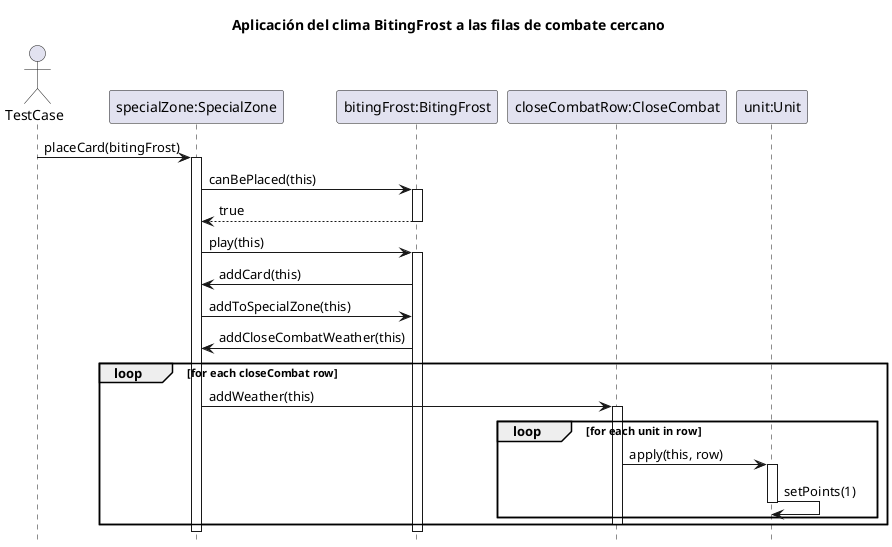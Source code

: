 @startuml

hide footbox
title Aplicación del clima BitingFrost a las filas de combate cercano

actor TestCase

participant "specialZone:SpecialZone" as SpecialZone
participant "bitingFrost:BitingFrost" as Weather
participant "closeCombatRow:CloseCombat" as Row
participant "unit:Unit" as Unit

TestCase -> SpecialZone: placeCard(bitingFrost)
activate SpecialZone

SpecialZone -> Weather: canBePlaced(this)
activate Weather
Weather --> SpecialZone: true
deactivate Weather

SpecialZone -> Weather: play(this)
activate Weather

Weather -> SpecialZone: addCard(this)

SpecialZone -> Weather: addToSpecialZone(this)
Weather -> SpecialZone: addCloseCombatWeather(this)

loop for each closeCombat row
    SpecialZone -> Row: addWeather(this)
    activate Row
    
    loop for each unit in row
        Row -> Unit: apply(this, row)
        activate Unit
        Unit -> Unit: setPoints(1)
        deactivate Unit
    end
    
    deactivate Row
end

deactivate Weather
deactivate SpecialZone

@enduml 